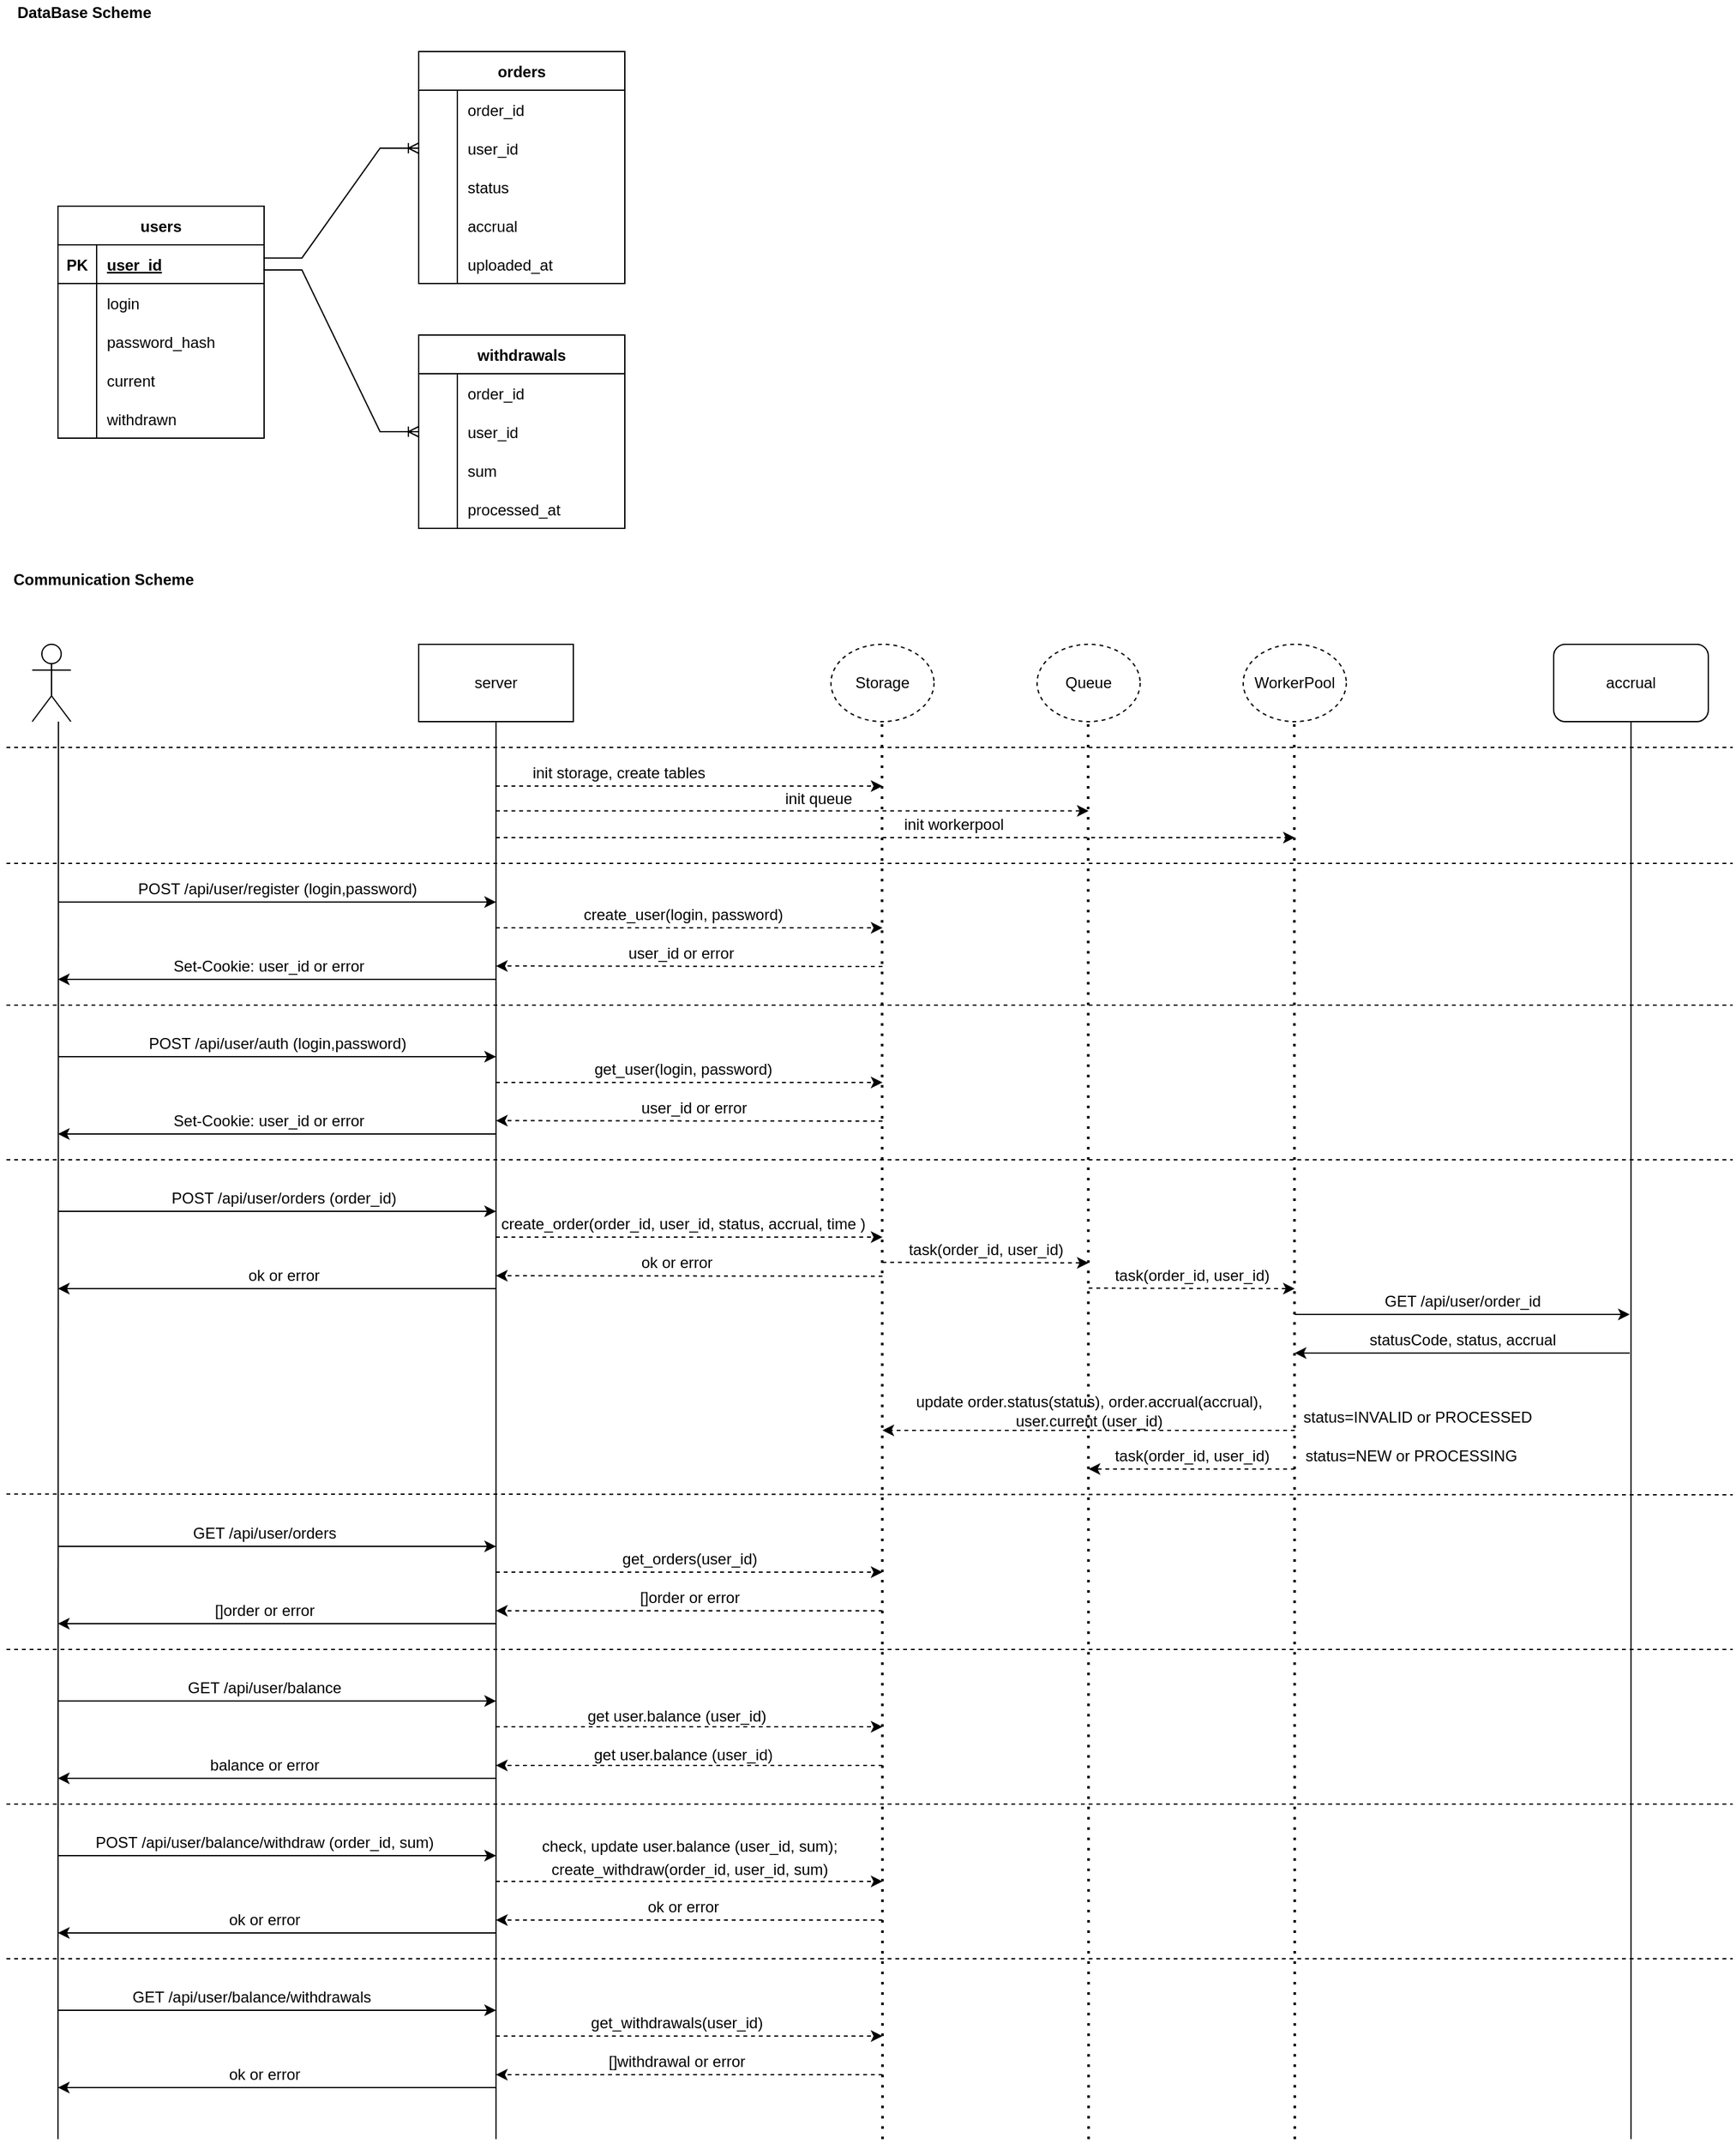 <mxfile version="18.1.2" type="device"><diagram id="d2PXyd15D9oZ40Q0Hd7z" name="Page-1"><mxGraphModel dx="1854" dy="1044" grid="1" gridSize="10" guides="1" tooltips="1" connect="1" arrows="1" fold="1" page="1" pageScale="1" pageWidth="827" pageHeight="1169" math="0" shadow="0"><root><mxCell id="0"/><mxCell id="1" parent="0"/><mxCell id="32Q_cJwTEaqrtlJDyaIa-5" value="users" style="shape=table;startSize=30;container=1;collapsible=1;childLayout=tableLayout;fixedRows=1;rowLines=0;fontStyle=1;align=center;resizeLast=1;" parent="1" vertex="1"><mxGeometry x="80" y="180" width="160" height="180" as="geometry"/></mxCell><mxCell id="32Q_cJwTEaqrtlJDyaIa-6" value="" style="shape=tableRow;horizontal=0;startSize=0;swimlaneHead=0;swimlaneBody=0;fillColor=none;collapsible=0;dropTarget=0;points=[[0,0.5],[1,0.5]];portConstraint=eastwest;top=0;left=0;right=0;bottom=1;" parent="32Q_cJwTEaqrtlJDyaIa-5" vertex="1"><mxGeometry y="30" width="160" height="30" as="geometry"/></mxCell><mxCell id="32Q_cJwTEaqrtlJDyaIa-7" value="PK" style="shape=partialRectangle;connectable=0;fillColor=none;top=0;left=0;bottom=0;right=0;fontStyle=1;overflow=hidden;" parent="32Q_cJwTEaqrtlJDyaIa-6" vertex="1"><mxGeometry width="30" height="30" as="geometry"><mxRectangle width="30" height="30" as="alternateBounds"/></mxGeometry></mxCell><mxCell id="32Q_cJwTEaqrtlJDyaIa-8" value="user_id" style="shape=partialRectangle;connectable=0;fillColor=none;top=0;left=0;bottom=0;right=0;align=left;spacingLeft=6;fontStyle=5;overflow=hidden;" parent="32Q_cJwTEaqrtlJDyaIa-6" vertex="1"><mxGeometry x="30" width="130" height="30" as="geometry"><mxRectangle width="130" height="30" as="alternateBounds"/></mxGeometry></mxCell><mxCell id="32Q_cJwTEaqrtlJDyaIa-9" value="" style="shape=tableRow;horizontal=0;startSize=0;swimlaneHead=0;swimlaneBody=0;fillColor=none;collapsible=0;dropTarget=0;points=[[0,0.5],[1,0.5]];portConstraint=eastwest;top=0;left=0;right=0;bottom=0;" parent="32Q_cJwTEaqrtlJDyaIa-5" vertex="1"><mxGeometry y="60" width="160" height="30" as="geometry"/></mxCell><mxCell id="32Q_cJwTEaqrtlJDyaIa-10" value="" style="shape=partialRectangle;connectable=0;fillColor=none;top=0;left=0;bottom=0;right=0;editable=1;overflow=hidden;" parent="32Q_cJwTEaqrtlJDyaIa-9" vertex="1"><mxGeometry width="30" height="30" as="geometry"><mxRectangle width="30" height="30" as="alternateBounds"/></mxGeometry></mxCell><mxCell id="32Q_cJwTEaqrtlJDyaIa-11" value="login" style="shape=partialRectangle;connectable=0;fillColor=none;top=0;left=0;bottom=0;right=0;align=left;spacingLeft=6;overflow=hidden;" parent="32Q_cJwTEaqrtlJDyaIa-9" vertex="1"><mxGeometry x="30" width="130" height="30" as="geometry"><mxRectangle width="130" height="30" as="alternateBounds"/></mxGeometry></mxCell><mxCell id="32Q_cJwTEaqrtlJDyaIa-12" value="" style="shape=tableRow;horizontal=0;startSize=0;swimlaneHead=0;swimlaneBody=0;fillColor=none;collapsible=0;dropTarget=0;points=[[0,0.5],[1,0.5]];portConstraint=eastwest;top=0;left=0;right=0;bottom=0;" parent="32Q_cJwTEaqrtlJDyaIa-5" vertex="1"><mxGeometry y="90" width="160" height="30" as="geometry"/></mxCell><mxCell id="32Q_cJwTEaqrtlJDyaIa-13" value="" style="shape=partialRectangle;connectable=0;fillColor=none;top=0;left=0;bottom=0;right=0;editable=1;overflow=hidden;" parent="32Q_cJwTEaqrtlJDyaIa-12" vertex="1"><mxGeometry width="30" height="30" as="geometry"><mxRectangle width="30" height="30" as="alternateBounds"/></mxGeometry></mxCell><mxCell id="32Q_cJwTEaqrtlJDyaIa-14" value="password_hash" style="shape=partialRectangle;connectable=0;fillColor=none;top=0;left=0;bottom=0;right=0;align=left;spacingLeft=6;overflow=hidden;" parent="32Q_cJwTEaqrtlJDyaIa-12" vertex="1"><mxGeometry x="30" width="130" height="30" as="geometry"><mxRectangle width="130" height="30" as="alternateBounds"/></mxGeometry></mxCell><mxCell id="32Q_cJwTEaqrtlJDyaIa-15" value="" style="shape=tableRow;horizontal=0;startSize=0;swimlaneHead=0;swimlaneBody=0;fillColor=none;collapsible=0;dropTarget=0;points=[[0,0.5],[1,0.5]];portConstraint=eastwest;top=0;left=0;right=0;bottom=0;" parent="32Q_cJwTEaqrtlJDyaIa-5" vertex="1"><mxGeometry y="120" width="160" height="30" as="geometry"/></mxCell><mxCell id="32Q_cJwTEaqrtlJDyaIa-16" value="" style="shape=partialRectangle;connectable=0;fillColor=none;top=0;left=0;bottom=0;right=0;editable=1;overflow=hidden;" parent="32Q_cJwTEaqrtlJDyaIa-15" vertex="1"><mxGeometry width="30" height="30" as="geometry"><mxRectangle width="30" height="30" as="alternateBounds"/></mxGeometry></mxCell><mxCell id="32Q_cJwTEaqrtlJDyaIa-17" value="current" style="shape=partialRectangle;connectable=0;fillColor=none;top=0;left=0;bottom=0;right=0;align=left;spacingLeft=6;overflow=hidden;" parent="32Q_cJwTEaqrtlJDyaIa-15" vertex="1"><mxGeometry x="30" width="130" height="30" as="geometry"><mxRectangle width="130" height="30" as="alternateBounds"/></mxGeometry></mxCell><mxCell id="32Q_cJwTEaqrtlJDyaIa-69" value="" style="shape=tableRow;horizontal=0;startSize=0;swimlaneHead=0;swimlaneBody=0;fillColor=none;collapsible=0;dropTarget=0;points=[[0,0.5],[1,0.5]];portConstraint=eastwest;top=0;left=0;right=0;bottom=0;" parent="32Q_cJwTEaqrtlJDyaIa-5" vertex="1"><mxGeometry y="150" width="160" height="30" as="geometry"/></mxCell><mxCell id="32Q_cJwTEaqrtlJDyaIa-70" value="" style="shape=partialRectangle;connectable=0;fillColor=none;top=0;left=0;bottom=0;right=0;editable=1;overflow=hidden;" parent="32Q_cJwTEaqrtlJDyaIa-69" vertex="1"><mxGeometry width="30" height="30" as="geometry"><mxRectangle width="30" height="30" as="alternateBounds"/></mxGeometry></mxCell><mxCell id="32Q_cJwTEaqrtlJDyaIa-71" value="withdrawn" style="shape=partialRectangle;connectable=0;fillColor=none;top=0;left=0;bottom=0;right=0;align=left;spacingLeft=6;overflow=hidden;" parent="32Q_cJwTEaqrtlJDyaIa-69" vertex="1"><mxGeometry x="30" width="130" height="30" as="geometry"><mxRectangle width="130" height="30" as="alternateBounds"/></mxGeometry></mxCell><mxCell id="32Q_cJwTEaqrtlJDyaIa-18" value="orders" style="shape=table;startSize=30;container=1;collapsible=1;childLayout=tableLayout;fixedRows=1;rowLines=0;fontStyle=1;align=center;resizeLast=1;" parent="1" vertex="1"><mxGeometry x="360" y="60" width="160" height="180" as="geometry"/></mxCell><mxCell id="32Q_cJwTEaqrtlJDyaIa-76" value="" style="shape=tableRow;horizontal=0;startSize=0;swimlaneHead=0;swimlaneBody=0;fillColor=none;collapsible=0;dropTarget=0;points=[[0,0.5],[1,0.5]];portConstraint=eastwest;top=0;left=0;right=0;bottom=0;" parent="32Q_cJwTEaqrtlJDyaIa-18" vertex="1"><mxGeometry y="30" width="160" height="30" as="geometry"/></mxCell><mxCell id="32Q_cJwTEaqrtlJDyaIa-77" value="" style="shape=partialRectangle;connectable=0;fillColor=none;top=0;left=0;bottom=0;right=0;editable=1;overflow=hidden;" parent="32Q_cJwTEaqrtlJDyaIa-76" vertex="1"><mxGeometry width="30" height="30" as="geometry"><mxRectangle width="30" height="30" as="alternateBounds"/></mxGeometry></mxCell><mxCell id="32Q_cJwTEaqrtlJDyaIa-78" value="order_id" style="shape=partialRectangle;connectable=0;fillColor=none;top=0;left=0;bottom=0;right=0;align=left;spacingLeft=6;overflow=hidden;" parent="32Q_cJwTEaqrtlJDyaIa-76" vertex="1"><mxGeometry x="30" width="130" height="30" as="geometry"><mxRectangle width="130" height="30" as="alternateBounds"/></mxGeometry></mxCell><mxCell id="32Q_cJwTEaqrtlJDyaIa-22" value="" style="shape=tableRow;horizontal=0;startSize=0;swimlaneHead=0;swimlaneBody=0;fillColor=none;collapsible=0;dropTarget=0;points=[[0,0.5],[1,0.5]];portConstraint=eastwest;top=0;left=0;right=0;bottom=0;" parent="32Q_cJwTEaqrtlJDyaIa-18" vertex="1"><mxGeometry y="60" width="160" height="30" as="geometry"/></mxCell><mxCell id="32Q_cJwTEaqrtlJDyaIa-23" value="" style="shape=partialRectangle;connectable=0;fillColor=none;top=0;left=0;bottom=0;right=0;editable=1;overflow=hidden;" parent="32Q_cJwTEaqrtlJDyaIa-22" vertex="1"><mxGeometry width="30" height="30" as="geometry"><mxRectangle width="30" height="30" as="alternateBounds"/></mxGeometry></mxCell><mxCell id="32Q_cJwTEaqrtlJDyaIa-24" value="user_id" style="shape=partialRectangle;connectable=0;fillColor=none;top=0;left=0;bottom=0;right=0;align=left;spacingLeft=6;overflow=hidden;" parent="32Q_cJwTEaqrtlJDyaIa-22" vertex="1"><mxGeometry x="30" width="130" height="30" as="geometry"><mxRectangle width="130" height="30" as="alternateBounds"/></mxGeometry></mxCell><mxCell id="32Q_cJwTEaqrtlJDyaIa-25" value="" style="shape=tableRow;horizontal=0;startSize=0;swimlaneHead=0;swimlaneBody=0;fillColor=none;collapsible=0;dropTarget=0;points=[[0,0.5],[1,0.5]];portConstraint=eastwest;top=0;left=0;right=0;bottom=0;" parent="32Q_cJwTEaqrtlJDyaIa-18" vertex="1"><mxGeometry y="90" width="160" height="30" as="geometry"/></mxCell><mxCell id="32Q_cJwTEaqrtlJDyaIa-26" value="" style="shape=partialRectangle;connectable=0;fillColor=none;top=0;left=0;bottom=0;right=0;editable=1;overflow=hidden;" parent="32Q_cJwTEaqrtlJDyaIa-25" vertex="1"><mxGeometry width="30" height="30" as="geometry"><mxRectangle width="30" height="30" as="alternateBounds"/></mxGeometry></mxCell><mxCell id="32Q_cJwTEaqrtlJDyaIa-27" value="status" style="shape=partialRectangle;connectable=0;fillColor=none;top=0;left=0;bottom=0;right=0;align=left;spacingLeft=6;overflow=hidden;" parent="32Q_cJwTEaqrtlJDyaIa-25" vertex="1"><mxGeometry x="30" width="130" height="30" as="geometry"><mxRectangle width="130" height="30" as="alternateBounds"/></mxGeometry></mxCell><mxCell id="32Q_cJwTEaqrtlJDyaIa-28" value="" style="shape=tableRow;horizontal=0;startSize=0;swimlaneHead=0;swimlaneBody=0;fillColor=none;collapsible=0;dropTarget=0;points=[[0,0.5],[1,0.5]];portConstraint=eastwest;top=0;left=0;right=0;bottom=0;" parent="32Q_cJwTEaqrtlJDyaIa-18" vertex="1"><mxGeometry y="120" width="160" height="30" as="geometry"/></mxCell><mxCell id="32Q_cJwTEaqrtlJDyaIa-29" value="" style="shape=partialRectangle;connectable=0;fillColor=none;top=0;left=0;bottom=0;right=0;editable=1;overflow=hidden;" parent="32Q_cJwTEaqrtlJDyaIa-28" vertex="1"><mxGeometry width="30" height="30" as="geometry"><mxRectangle width="30" height="30" as="alternateBounds"/></mxGeometry></mxCell><mxCell id="32Q_cJwTEaqrtlJDyaIa-30" value="accrual" style="shape=partialRectangle;connectable=0;fillColor=none;top=0;left=0;bottom=0;right=0;align=left;spacingLeft=6;overflow=hidden;" parent="32Q_cJwTEaqrtlJDyaIa-28" vertex="1"><mxGeometry x="30" width="130" height="30" as="geometry"><mxRectangle width="130" height="30" as="alternateBounds"/></mxGeometry></mxCell><mxCell id="32Q_cJwTEaqrtlJDyaIa-65" value="" style="shape=tableRow;horizontal=0;startSize=0;swimlaneHead=0;swimlaneBody=0;fillColor=none;collapsible=0;dropTarget=0;points=[[0,0.5],[1,0.5]];portConstraint=eastwest;top=0;left=0;right=0;bottom=0;" parent="32Q_cJwTEaqrtlJDyaIa-18" vertex="1"><mxGeometry y="150" width="160" height="30" as="geometry"/></mxCell><mxCell id="32Q_cJwTEaqrtlJDyaIa-66" value="" style="shape=partialRectangle;connectable=0;fillColor=none;top=0;left=0;bottom=0;right=0;editable=1;overflow=hidden;" parent="32Q_cJwTEaqrtlJDyaIa-65" vertex="1"><mxGeometry width="30" height="30" as="geometry"><mxRectangle width="30" height="30" as="alternateBounds"/></mxGeometry></mxCell><mxCell id="32Q_cJwTEaqrtlJDyaIa-67" value="uploaded_at" style="shape=partialRectangle;connectable=0;fillColor=none;top=0;left=0;bottom=0;right=0;align=left;spacingLeft=6;overflow=hidden;" parent="32Q_cJwTEaqrtlJDyaIa-65" vertex="1"><mxGeometry x="30" width="130" height="30" as="geometry"><mxRectangle width="130" height="30" as="alternateBounds"/></mxGeometry></mxCell><mxCell id="32Q_cJwTEaqrtlJDyaIa-46" value="" style="shape=partialRectangle;connectable=0;fillColor=none;top=0;left=0;bottom=0;right=0;align=left;spacingLeft=6;overflow=hidden;" parent="1" vertex="1"><mxGeometry x="500" y="340" width="150" height="30" as="geometry"><mxRectangle width="150" height="30" as="alternateBounds"/></mxGeometry></mxCell><mxCell id="32Q_cJwTEaqrtlJDyaIa-47" value="withdrawals" style="shape=table;startSize=30;container=1;collapsible=1;childLayout=tableLayout;fixedRows=1;rowLines=0;fontStyle=1;align=center;resizeLast=1;" parent="1" vertex="1"><mxGeometry x="360" y="280" width="160" height="150" as="geometry"/></mxCell><mxCell id="32Q_cJwTEaqrtlJDyaIa-51" value="" style="shape=tableRow;horizontal=0;startSize=0;swimlaneHead=0;swimlaneBody=0;fillColor=none;collapsible=0;dropTarget=0;points=[[0,0.5],[1,0.5]];portConstraint=eastwest;top=0;left=0;right=0;bottom=0;" parent="32Q_cJwTEaqrtlJDyaIa-47" vertex="1"><mxGeometry y="30" width="160" height="30" as="geometry"/></mxCell><mxCell id="32Q_cJwTEaqrtlJDyaIa-52" value="" style="shape=partialRectangle;connectable=0;fillColor=none;top=0;left=0;bottom=0;right=0;editable=1;overflow=hidden;" parent="32Q_cJwTEaqrtlJDyaIa-51" vertex="1"><mxGeometry width="30" height="30" as="geometry"><mxRectangle width="30" height="30" as="alternateBounds"/></mxGeometry></mxCell><mxCell id="32Q_cJwTEaqrtlJDyaIa-53" value="order_id" style="shape=partialRectangle;connectable=0;fillColor=none;top=0;left=0;bottom=0;right=0;align=left;spacingLeft=6;overflow=hidden;" parent="32Q_cJwTEaqrtlJDyaIa-51" vertex="1"><mxGeometry x="30" width="130" height="30" as="geometry"><mxRectangle width="130" height="30" as="alternateBounds"/></mxGeometry></mxCell><mxCell id="Cqha3zCN5paogZvpCY-k-1" value="" style="shape=tableRow;horizontal=0;startSize=0;swimlaneHead=0;swimlaneBody=0;fillColor=none;collapsible=0;dropTarget=0;points=[[0,0.5],[1,0.5]];portConstraint=eastwest;top=0;left=0;right=0;bottom=0;" vertex="1" parent="32Q_cJwTEaqrtlJDyaIa-47"><mxGeometry y="60" width="160" height="30" as="geometry"/></mxCell><mxCell id="Cqha3zCN5paogZvpCY-k-2" value="" style="shape=partialRectangle;connectable=0;fillColor=none;top=0;left=0;bottom=0;right=0;editable=1;overflow=hidden;" vertex="1" parent="Cqha3zCN5paogZvpCY-k-1"><mxGeometry width="30" height="30" as="geometry"><mxRectangle width="30" height="30" as="alternateBounds"/></mxGeometry></mxCell><mxCell id="Cqha3zCN5paogZvpCY-k-3" value="user_id" style="shape=partialRectangle;connectable=0;fillColor=none;top=0;left=0;bottom=0;right=0;align=left;spacingLeft=6;overflow=hidden;" vertex="1" parent="Cqha3zCN5paogZvpCY-k-1"><mxGeometry x="30" width="130" height="30" as="geometry"><mxRectangle width="130" height="30" as="alternateBounds"/></mxGeometry></mxCell><mxCell id="32Q_cJwTEaqrtlJDyaIa-54" value="" style="shape=tableRow;horizontal=0;startSize=0;swimlaneHead=0;swimlaneBody=0;fillColor=none;collapsible=0;dropTarget=0;points=[[0,0.5],[1,0.5]];portConstraint=eastwest;top=0;left=0;right=0;bottom=0;" parent="32Q_cJwTEaqrtlJDyaIa-47" vertex="1"><mxGeometry y="90" width="160" height="30" as="geometry"/></mxCell><mxCell id="32Q_cJwTEaqrtlJDyaIa-55" value="" style="shape=partialRectangle;connectable=0;fillColor=none;top=0;left=0;bottom=0;right=0;editable=1;overflow=hidden;" parent="32Q_cJwTEaqrtlJDyaIa-54" vertex="1"><mxGeometry width="30" height="30" as="geometry"><mxRectangle width="30" height="30" as="alternateBounds"/></mxGeometry></mxCell><mxCell id="32Q_cJwTEaqrtlJDyaIa-56" value="sum" style="shape=partialRectangle;connectable=0;fillColor=none;top=0;left=0;bottom=0;right=0;align=left;spacingLeft=6;overflow=hidden;" parent="32Q_cJwTEaqrtlJDyaIa-54" vertex="1"><mxGeometry x="30" width="130" height="30" as="geometry"><mxRectangle width="130" height="30" as="alternateBounds"/></mxGeometry></mxCell><mxCell id="32Q_cJwTEaqrtlJDyaIa-57" value="" style="shape=tableRow;horizontal=0;startSize=0;swimlaneHead=0;swimlaneBody=0;fillColor=none;collapsible=0;dropTarget=0;points=[[0,0.5],[1,0.5]];portConstraint=eastwest;top=0;left=0;right=0;bottom=0;" parent="32Q_cJwTEaqrtlJDyaIa-47" vertex="1"><mxGeometry y="120" width="160" height="30" as="geometry"/></mxCell><mxCell id="32Q_cJwTEaqrtlJDyaIa-58" value="" style="shape=partialRectangle;connectable=0;fillColor=none;top=0;left=0;bottom=0;right=0;editable=1;overflow=hidden;" parent="32Q_cJwTEaqrtlJDyaIa-57" vertex="1"><mxGeometry width="30" height="30" as="geometry"><mxRectangle width="30" height="30" as="alternateBounds"/></mxGeometry></mxCell><mxCell id="32Q_cJwTEaqrtlJDyaIa-59" value="processed_at" style="shape=partialRectangle;connectable=0;fillColor=none;top=0;left=0;bottom=0;right=0;align=left;spacingLeft=6;overflow=hidden;" parent="32Q_cJwTEaqrtlJDyaIa-57" vertex="1"><mxGeometry x="30" width="130" height="30" as="geometry"><mxRectangle width="130" height="30" as="alternateBounds"/></mxGeometry></mxCell><mxCell id="32Q_cJwTEaqrtlJDyaIa-79" value="" style="edgeStyle=entityRelationEdgeStyle;fontSize=12;html=1;endArrow=ERoneToMany;rounded=0;exitX=0.996;exitY=0.34;exitDx=0;exitDy=0;entryX=0;entryY=0.5;entryDx=0;entryDy=0;exitPerimeter=0;" parent="1" source="32Q_cJwTEaqrtlJDyaIa-6" target="32Q_cJwTEaqrtlJDyaIa-22" edge="1"><mxGeometry width="100" height="100" relative="1" as="geometry"><mxPoint x="250" y="280" as="sourcePoint"/><mxPoint x="350" y="180" as="targetPoint"/></mxGeometry></mxCell><mxCell id="Cqha3zCN5paogZvpCY-k-4" value="" style="edgeStyle=entityRelationEdgeStyle;fontSize=12;html=1;endArrow=ERoneToMany;rounded=0;entryX=0;entryY=0.5;entryDx=0;entryDy=0;exitX=0.996;exitY=0.652;exitDx=0;exitDy=0;exitPerimeter=0;" edge="1" parent="1" source="32Q_cJwTEaqrtlJDyaIa-6" target="Cqha3zCN5paogZvpCY-k-1"><mxGeometry width="100" height="100" relative="1" as="geometry"><mxPoint x="270" y="330" as="sourcePoint"/><mxPoint x="370" y="230" as="targetPoint"/></mxGeometry></mxCell><mxCell id="Cqha3zCN5paogZvpCY-k-8" value="" style="shape=umlActor;verticalLabelPosition=bottom;verticalAlign=top;html=1;outlineConnect=0;" vertex="1" parent="1"><mxGeometry x="60" y="520" width="30" height="60" as="geometry"/></mxCell><mxCell id="Cqha3zCN5paogZvpCY-k-9" value="server" style="rounded=0;whiteSpace=wrap;html=1;" vertex="1" parent="1"><mxGeometry x="360" y="520" width="120" height="60" as="geometry"/></mxCell><mxCell id="Cqha3zCN5paogZvpCY-k-12" value="accrual" style="rounded=1;whiteSpace=wrap;html=1;" vertex="1" parent="1"><mxGeometry x="1241" y="520" width="120" height="60" as="geometry"/></mxCell><mxCell id="Cqha3zCN5paogZvpCY-k-13" value="" style="endArrow=none;html=1;rounded=0;exitX=0.5;exitY=1;exitDx=0;exitDy=0;" edge="1" parent="1" source="Cqha3zCN5paogZvpCY-k-9"><mxGeometry width="50" height="50" relative="1" as="geometry"><mxPoint x="450" y="580" as="sourcePoint"/><mxPoint x="420" y="1680" as="targetPoint"/></mxGeometry></mxCell><mxCell id="Cqha3zCN5paogZvpCY-k-14" value="" style="endArrow=none;html=1;rounded=0;entryX=0.5;entryY=1;entryDx=0;entryDy=0;" edge="1" parent="1" target="Cqha3zCN5paogZvpCY-k-12"><mxGeometry width="50" height="50" relative="1" as="geometry"><mxPoint x="1301" y="1680" as="sourcePoint"/><mxPoint x="500" y="610" as="targetPoint"/></mxGeometry></mxCell><mxCell id="Cqha3zCN5paogZvpCY-k-15" value="" style="endArrow=none;html=1;rounded=0;" edge="1" parent="1"><mxGeometry width="50" height="50" relative="1" as="geometry"><mxPoint x="80.36" y="580" as="sourcePoint"/><mxPoint x="80" y="1680" as="targetPoint"/></mxGeometry></mxCell><mxCell id="Cqha3zCN5paogZvpCY-k-20" value="" style="endArrow=none;dashed=1;html=1;rounded=0;" edge="1" parent="1"><mxGeometry width="50" height="50" relative="1" as="geometry"><mxPoint x="40" y="600" as="sourcePoint"/><mxPoint x="1380" y="600" as="targetPoint"/></mxGeometry></mxCell><mxCell id="Cqha3zCN5paogZvpCY-k-21" value="" style="endArrow=classic;html=1;rounded=0;" edge="1" parent="1"><mxGeometry width="50" height="50" relative="1" as="geometry"><mxPoint x="80" y="720" as="sourcePoint"/><mxPoint x="420" y="720" as="targetPoint"/></mxGeometry></mxCell><mxCell id="Cqha3zCN5paogZvpCY-k-22" value="POST /api/user/register (login,password)" style="text;html=1;align=center;verticalAlign=middle;resizable=0;points=[];autosize=1;strokeColor=none;fillColor=none;" vertex="1" parent="1"><mxGeometry x="135" y="700" width="230" height="20" as="geometry"/></mxCell><mxCell id="Cqha3zCN5paogZvpCY-k-23" value="" style="endArrow=classic;html=1;rounded=0;" edge="1" parent="1"><mxGeometry width="50" height="50" relative="1" as="geometry"><mxPoint x="420" y="780" as="sourcePoint"/><mxPoint x="80" y="780" as="targetPoint"/></mxGeometry></mxCell><mxCell id="Cqha3zCN5paogZvpCY-k-25" value="&lt;b&gt;DataBase Scheme&lt;/b&gt;" style="text;html=1;align=center;verticalAlign=middle;resizable=0;points=[];autosize=1;strokeColor=none;fillColor=none;" vertex="1" parent="1"><mxGeometry x="40" y="20" width="120" height="20" as="geometry"/></mxCell><mxCell id="Cqha3zCN5paogZvpCY-k-26" value="&lt;b&gt;Communication Scheme&lt;/b&gt;" style="text;html=1;align=center;verticalAlign=middle;resizable=0;points=[];autosize=1;strokeColor=none;fillColor=none;" vertex="1" parent="1"><mxGeometry x="35" y="460" width="160" height="20" as="geometry"/></mxCell><mxCell id="Cqha3zCN5paogZvpCY-k-27" value="Storage" style="ellipse;whiteSpace=wrap;html=1;dashed=1;" vertex="1" parent="1"><mxGeometry x="680" y="520" width="80" height="60" as="geometry"/></mxCell><mxCell id="Cqha3zCN5paogZvpCY-k-28" value="WorkerPool" style="ellipse;whiteSpace=wrap;html=1;dashed=1;" vertex="1" parent="1"><mxGeometry x="1000" y="520" width="80" height="60" as="geometry"/></mxCell><mxCell id="Cqha3zCN5paogZvpCY-k-32" value="" style="endArrow=none;dashed=1;html=1;dashPattern=1 3;strokeWidth=2;rounded=0;entryX=0.5;entryY=1;entryDx=0;entryDy=0;" edge="1" parent="1"><mxGeometry width="50" height="50" relative="1" as="geometry"><mxPoint x="1040" y="1680" as="sourcePoint"/><mxPoint x="1039.64" y="580" as="targetPoint"/></mxGeometry></mxCell><mxCell id="Cqha3zCN5paogZvpCY-k-33" value="" style="endArrow=classic;html=1;rounded=1;dashed=1;" edge="1" parent="1"><mxGeometry width="50" height="50" relative="1" as="geometry"><mxPoint x="420" y="630" as="sourcePoint"/><mxPoint x="720" y="630" as="targetPoint"/></mxGeometry></mxCell><mxCell id="Cqha3zCN5paogZvpCY-k-34" value="init storage, create tables" style="text;html=1;align=center;verticalAlign=middle;resizable=0;points=[];autosize=1;strokeColor=none;fillColor=none;" vertex="1" parent="1"><mxGeometry x="440" y="610" width="150" height="20" as="geometry"/></mxCell><mxCell id="Cqha3zCN5paogZvpCY-k-35" value="" style="endArrow=classic;html=1;rounded=0;dashed=1;" edge="1" parent="1"><mxGeometry width="50" height="50" relative="1" as="geometry"><mxPoint x="420" y="670" as="sourcePoint"/><mxPoint x="1040" y="670" as="targetPoint"/></mxGeometry></mxCell><mxCell id="Cqha3zCN5paogZvpCY-k-37" value="" style="endArrow=classic;html=1;rounded=1;dashed=1;" edge="1" parent="1"><mxGeometry width="50" height="50" relative="1" as="geometry"><mxPoint x="420" y="740" as="sourcePoint"/><mxPoint x="720" y="740" as="targetPoint"/></mxGeometry></mxCell><mxCell id="Cqha3zCN5paogZvpCY-k-38" value="create_user(login, password)" style="text;html=1;align=center;verticalAlign=middle;resizable=0;points=[];autosize=1;strokeColor=none;fillColor=none;" vertex="1" parent="1"><mxGeometry x="480" y="720" width="170" height="20" as="geometry"/></mxCell><mxCell id="Cqha3zCN5paogZvpCY-k-39" value="Set-Cookie: user_id or error&amp;nbsp;" style="text;html=1;align=center;verticalAlign=middle;resizable=0;points=[];autosize=1;strokeColor=none;fillColor=none;" vertex="1" parent="1"><mxGeometry x="160" y="760" width="170" height="20" as="geometry"/></mxCell><mxCell id="Cqha3zCN5paogZvpCY-k-40" value="" style="endArrow=classic;html=1;rounded=0;dashed=1;" edge="1" parent="1"><mxGeometry width="50" height="50" relative="1" as="geometry"><mxPoint x="720" y="770" as="sourcePoint"/><mxPoint x="420" y="769.64" as="targetPoint"/></mxGeometry></mxCell><mxCell id="Cqha3zCN5paogZvpCY-k-41" value="user_id or error&amp;nbsp;" style="text;html=1;align=center;verticalAlign=middle;resizable=0;points=[];autosize=1;strokeColor=none;fillColor=none;" vertex="1" parent="1"><mxGeometry x="525" y="870" width="100" height="20" as="geometry"/></mxCell><mxCell id="Cqha3zCN5paogZvpCY-k-43" value="" style="endArrow=classic;html=1;rounded=0;" edge="1" parent="1"><mxGeometry width="50" height="50" relative="1" as="geometry"><mxPoint x="80" y="840" as="sourcePoint"/><mxPoint x="420" y="840" as="targetPoint"/></mxGeometry></mxCell><mxCell id="Cqha3zCN5paogZvpCY-k-44" value="POST /api/user/auth (login,password)" style="text;html=1;align=center;verticalAlign=middle;resizable=0;points=[];autosize=1;strokeColor=none;fillColor=none;" vertex="1" parent="1"><mxGeometry x="140" y="820" width="220" height="20" as="geometry"/></mxCell><mxCell id="Cqha3zCN5paogZvpCY-k-45" value="" style="endArrow=classic;html=1;rounded=0;" edge="1" parent="1"><mxGeometry width="50" height="50" relative="1" as="geometry"><mxPoint x="420" y="900" as="sourcePoint"/><mxPoint x="80" y="900" as="targetPoint"/></mxGeometry></mxCell><mxCell id="Cqha3zCN5paogZvpCY-k-46" value="Set-Cookie: user_id or error&amp;nbsp;" style="text;html=1;align=center;verticalAlign=middle;resizable=0;points=[];autosize=1;strokeColor=none;fillColor=none;" vertex="1" parent="1"><mxGeometry x="160" y="880" width="170" height="20" as="geometry"/></mxCell><mxCell id="Cqha3zCN5paogZvpCY-k-47" value="" style="endArrow=classic;html=1;rounded=1;dashed=1;" edge="1" parent="1"><mxGeometry width="50" height="50" relative="1" as="geometry"><mxPoint x="420" y="860" as="sourcePoint"/><mxPoint x="720" y="860" as="targetPoint"/></mxGeometry></mxCell><mxCell id="Cqha3zCN5paogZvpCY-k-48" value="get_user(login, password)" style="text;html=1;align=center;verticalAlign=middle;resizable=0;points=[];autosize=1;strokeColor=none;fillColor=none;" vertex="1" parent="1"><mxGeometry x="490" y="840" width="150" height="20" as="geometry"/></mxCell><mxCell id="Cqha3zCN5paogZvpCY-k-49" value="" style="endArrow=classic;html=1;rounded=0;dashed=1;" edge="1" parent="1"><mxGeometry width="50" height="50" relative="1" as="geometry"><mxPoint x="720" y="890" as="sourcePoint"/><mxPoint x="420" y="889.64" as="targetPoint"/></mxGeometry></mxCell><mxCell id="Cqha3zCN5paogZvpCY-k-50" value="user_id or error&amp;nbsp;" style="text;html=1;align=center;verticalAlign=middle;resizable=0;points=[];autosize=1;strokeColor=none;fillColor=none;" vertex="1" parent="1"><mxGeometry x="515" y="750" width="100" height="20" as="geometry"/></mxCell><mxCell id="Cqha3zCN5paogZvpCY-k-51" value="" style="endArrow=classic;html=1;rounded=0;" edge="1" parent="1"><mxGeometry width="50" height="50" relative="1" as="geometry"><mxPoint x="80" y="960" as="sourcePoint"/><mxPoint x="420" y="960" as="targetPoint"/></mxGeometry></mxCell><mxCell id="Cqha3zCN5paogZvpCY-k-52" value="POST /api/user/orders (order_id)" style="text;html=1;align=center;verticalAlign=middle;resizable=0;points=[];autosize=1;strokeColor=none;fillColor=none;" vertex="1" parent="1"><mxGeometry x="160" y="940" width="190" height="20" as="geometry"/></mxCell><mxCell id="Cqha3zCN5paogZvpCY-k-53" value="" style="endArrow=classic;html=1;rounded=1;dashed=1;" edge="1" parent="1"><mxGeometry width="50" height="50" relative="1" as="geometry"><mxPoint x="420" y="980" as="sourcePoint"/><mxPoint x="720" y="980" as="targetPoint"/></mxGeometry></mxCell><mxCell id="Cqha3zCN5paogZvpCY-k-54" value="create_order(order_id, user_id, status, accrual, time )" style="text;html=1;align=center;verticalAlign=middle;resizable=0;points=[];autosize=1;strokeColor=none;fillColor=none;" vertex="1" parent="1"><mxGeometry x="415" y="960" width="300" height="20" as="geometry"/></mxCell><mxCell id="Cqha3zCN5paogZvpCY-k-55" value="" style="endArrow=classic;html=1;rounded=0;dashed=1;" edge="1" parent="1"><mxGeometry width="50" height="50" relative="1" as="geometry"><mxPoint x="720" y="1010.36" as="sourcePoint"/><mxPoint x="420" y="1010.0" as="targetPoint"/></mxGeometry></mxCell><mxCell id="Cqha3zCN5paogZvpCY-k-56" value="ok or error" style="text;html=1;align=center;verticalAlign=middle;resizable=0;points=[];autosize=1;strokeColor=none;fillColor=none;" vertex="1" parent="1"><mxGeometry x="525" y="990" width="70" height="20" as="geometry"/></mxCell><mxCell id="Cqha3zCN5paogZvpCY-k-57" value="" style="endArrow=classic;html=1;rounded=0;" edge="1" parent="1"><mxGeometry width="50" height="50" relative="1" as="geometry"><mxPoint x="420" y="1020" as="sourcePoint"/><mxPoint x="80" y="1020" as="targetPoint"/></mxGeometry></mxCell><mxCell id="Cqha3zCN5paogZvpCY-k-58" value="ok or error" style="text;html=1;align=center;verticalAlign=middle;resizable=0;points=[];autosize=1;strokeColor=none;fillColor=none;" vertex="1" parent="1"><mxGeometry x="220" y="1000" width="70" height="20" as="geometry"/></mxCell><mxCell id="Cqha3zCN5paogZvpCY-k-59" value="Queue" style="ellipse;whiteSpace=wrap;html=1;dashed=1;" vertex="1" parent="1"><mxGeometry x="840" y="520" width="80" height="60" as="geometry"/></mxCell><mxCell id="Cqha3zCN5paogZvpCY-k-60" value="" style="endArrow=none;dashed=1;html=1;dashPattern=1 3;strokeWidth=2;rounded=0;entryX=0.5;entryY=1;entryDx=0;entryDy=0;" edge="1" parent="1"><mxGeometry width="50" height="50" relative="1" as="geometry"><mxPoint x="880" y="1680" as="sourcePoint"/><mxPoint x="879.64" y="580" as="targetPoint"/></mxGeometry></mxCell><mxCell id="Cqha3zCN5paogZvpCY-k-61" value="" style="endArrow=classic;html=1;rounded=1;dashed=1;" edge="1" parent="1"><mxGeometry width="50" height="50" relative="1" as="geometry"><mxPoint x="720" y="999.64" as="sourcePoint"/><mxPoint x="880" y="1000" as="targetPoint"/></mxGeometry></mxCell><mxCell id="Cqha3zCN5paogZvpCY-k-62" value="task(order_id, user_id)" style="text;html=1;align=center;verticalAlign=middle;resizable=0;points=[];autosize=1;strokeColor=none;fillColor=none;" vertex="1" parent="1"><mxGeometry x="730" y="980" width="140" height="20" as="geometry"/></mxCell><mxCell id="Cqha3zCN5paogZvpCY-k-64" value="" style="endArrow=classic;html=1;rounded=1;dashed=1;" edge="1" parent="1"><mxGeometry width="50" height="50" relative="1" as="geometry"><mxPoint x="880" y="1019.64" as="sourcePoint"/><mxPoint x="1040" y="1020" as="targetPoint"/></mxGeometry></mxCell><mxCell id="Cqha3zCN5paogZvpCY-k-65" value="" style="endArrow=none;dashed=1;html=1;rounded=0;" edge="1" parent="1"><mxGeometry width="50" height="50" relative="1" as="geometry"><mxPoint x="40" y="800" as="sourcePoint"/><mxPoint x="1380" y="800" as="targetPoint"/></mxGeometry></mxCell><mxCell id="Cqha3zCN5paogZvpCY-k-66" value="" style="endArrow=none;dashed=1;html=1;rounded=0;" edge="1" parent="1"><mxGeometry width="50" height="50" relative="1" as="geometry"><mxPoint x="40" y="690" as="sourcePoint"/><mxPoint x="1380" y="690" as="targetPoint"/></mxGeometry></mxCell><mxCell id="Cqha3zCN5paogZvpCY-k-36" value="init workerpool" style="text;html=1;align=center;verticalAlign=middle;resizable=0;points=[];autosize=1;strokeColor=none;fillColor=none;" vertex="1" parent="1"><mxGeometry x="730" y="650" width="90" height="20" as="geometry"/></mxCell><mxCell id="Cqha3zCN5paogZvpCY-k-69" value="" style="endArrow=classic;html=1;rounded=1;dashed=1;" edge="1" parent="1"><mxGeometry width="50" height="50" relative="1" as="geometry"><mxPoint x="420" y="649.29" as="sourcePoint"/><mxPoint x="880" y="649.29" as="targetPoint"/></mxGeometry></mxCell><mxCell id="Cqha3zCN5paogZvpCY-k-70" value="init queue" style="text;html=1;align=center;verticalAlign=middle;resizable=0;points=[];autosize=1;strokeColor=none;fillColor=none;" vertex="1" parent="1"><mxGeometry x="635" y="630" width="70" height="20" as="geometry"/></mxCell><mxCell id="Cqha3zCN5paogZvpCY-k-71" value="" style="endArrow=none;dashed=1;html=1;dashPattern=1 3;strokeWidth=2;rounded=0;entryX=0.5;entryY=1;entryDx=0;entryDy=0;" edge="1" parent="1"><mxGeometry width="50" height="50" relative="1" as="geometry"><mxPoint x="720" y="1680" as="sourcePoint"/><mxPoint x="719.64" y="580" as="targetPoint"/></mxGeometry></mxCell><mxCell id="Cqha3zCN5paogZvpCY-k-72" value="task(order_id, user_id)" style="text;html=1;align=center;verticalAlign=middle;resizable=0;points=[];autosize=1;strokeColor=none;fillColor=none;" vertex="1" parent="1"><mxGeometry x="890" y="1000" width="140" height="20" as="geometry"/></mxCell><mxCell id="Cqha3zCN5paogZvpCY-k-73" value="" style="endArrow=classic;html=1;rounded=1;" edge="1" parent="1"><mxGeometry width="50" height="50" relative="1" as="geometry"><mxPoint x="1040" y="1040.0" as="sourcePoint"/><mxPoint x="1300" y="1040" as="targetPoint"/></mxGeometry></mxCell><mxCell id="Cqha3zCN5paogZvpCY-k-74" value="" style="endArrow=none;dashed=1;html=1;rounded=0;" edge="1" parent="1"><mxGeometry width="50" height="50" relative="1" as="geometry"><mxPoint x="40" y="920" as="sourcePoint"/><mxPoint x="1380" y="920" as="targetPoint"/></mxGeometry></mxCell><mxCell id="Cqha3zCN5paogZvpCY-k-75" value="" style="endArrow=none;dashed=1;html=1;rounded=0;" edge="1" parent="1"><mxGeometry width="50" height="50" relative="1" as="geometry"><mxPoint x="40" y="1179.37" as="sourcePoint"/><mxPoint x="1380" y="1180" as="targetPoint"/></mxGeometry></mxCell><mxCell id="Cqha3zCN5paogZvpCY-k-76" value="GET /api/user/order_id" style="text;html=1;align=center;verticalAlign=middle;resizable=0;points=[];autosize=1;strokeColor=none;fillColor=none;" vertex="1" parent="1"><mxGeometry x="1100" y="1020" width="140" height="20" as="geometry"/></mxCell><mxCell id="Cqha3zCN5paogZvpCY-k-77" value="" style="endArrow=classic;html=1;rounded=0;" edge="1" parent="1"><mxGeometry width="50" height="50" relative="1" as="geometry"><mxPoint x="1300" y="1070" as="sourcePoint"/><mxPoint x="1040" y="1070" as="targetPoint"/></mxGeometry></mxCell><mxCell id="Cqha3zCN5paogZvpCY-k-78" value="statusCode, status, accrual" style="text;html=1;align=center;verticalAlign=middle;resizable=0;points=[];autosize=1;strokeColor=none;fillColor=none;" vertex="1" parent="1"><mxGeometry x="1090" y="1050" width="160" height="20" as="geometry"/></mxCell><mxCell id="Cqha3zCN5paogZvpCY-k-79" value="" style="endArrow=classic;html=1;rounded=0;dashed=1;" edge="1" parent="1"><mxGeometry width="50" height="50" relative="1" as="geometry"><mxPoint x="1040" y="1130" as="sourcePoint"/><mxPoint x="720" y="1130" as="targetPoint"/></mxGeometry></mxCell><mxCell id="Cqha3zCN5paogZvpCY-k-80" value="update order.status(status), order.accrual(accrual), &lt;br&gt;user.current (user_id)" style="text;html=1;align=center;verticalAlign=middle;resizable=0;points=[];autosize=1;strokeColor=none;fillColor=none;" vertex="1" parent="1"><mxGeometry x="740" y="1100" width="280" height="30" as="geometry"/></mxCell><mxCell id="Cqha3zCN5paogZvpCY-k-81" value="" style="endArrow=classic;html=1;rounded=0;dashed=1;" edge="1" parent="1"><mxGeometry width="50" height="50" relative="1" as="geometry"><mxPoint x="1040" y="1160" as="sourcePoint"/><mxPoint x="880" y="1160" as="targetPoint"/></mxGeometry></mxCell><mxCell id="Cqha3zCN5paogZvpCY-k-82" value="task(order_id, user_id)" style="text;html=1;align=center;verticalAlign=middle;resizable=0;points=[];autosize=1;strokeColor=none;fillColor=none;" vertex="1" parent="1"><mxGeometry x="890" y="1140" width="140" height="20" as="geometry"/></mxCell><mxCell id="Cqha3zCN5paogZvpCY-k-83" value="" style="endArrow=classic;html=1;rounded=0;" edge="1" parent="1"><mxGeometry width="50" height="50" relative="1" as="geometry"><mxPoint x="80" y="1220" as="sourcePoint"/><mxPoint x="420" y="1220" as="targetPoint"/></mxGeometry></mxCell><mxCell id="Cqha3zCN5paogZvpCY-k-84" value="GET /api/user/orders" style="text;html=1;align=center;verticalAlign=middle;resizable=0;points=[];autosize=1;strokeColor=none;fillColor=none;" vertex="1" parent="1"><mxGeometry x="175" y="1200" width="130" height="20" as="geometry"/></mxCell><mxCell id="Cqha3zCN5paogZvpCY-k-85" value="" style="endArrow=classic;html=1;rounded=1;dashed=1;" edge="1" parent="1"><mxGeometry width="50" height="50" relative="1" as="geometry"><mxPoint x="420" y="1240" as="sourcePoint"/><mxPoint x="720" y="1240" as="targetPoint"/></mxGeometry></mxCell><mxCell id="Cqha3zCN5paogZvpCY-k-86" value="get_orders(user_id)" style="text;html=1;align=center;verticalAlign=middle;resizable=0;points=[];autosize=1;strokeColor=none;fillColor=none;" vertex="1" parent="1"><mxGeometry x="510" y="1220" width="120" height="20" as="geometry"/></mxCell><mxCell id="Cqha3zCN5paogZvpCY-k-88" value="" style="endArrow=classic;html=1;rounded=0;dashed=1;" edge="1" parent="1"><mxGeometry width="50" height="50" relative="1" as="geometry"><mxPoint x="720" y="1270" as="sourcePoint"/><mxPoint x="420" y="1270" as="targetPoint"/></mxGeometry></mxCell><mxCell id="Cqha3zCN5paogZvpCY-k-89" value="[]order or error" style="text;html=1;align=center;verticalAlign=middle;resizable=0;points=[];autosize=1;strokeColor=none;fillColor=none;" vertex="1" parent="1"><mxGeometry x="525" y="1250" width="90" height="20" as="geometry"/></mxCell><mxCell id="Cqha3zCN5paogZvpCY-k-90" value="" style="endArrow=classic;html=1;rounded=0;" edge="1" parent="1"><mxGeometry width="50" height="50" relative="1" as="geometry"><mxPoint x="420" y="1280" as="sourcePoint"/><mxPoint x="80" y="1280" as="targetPoint"/></mxGeometry></mxCell><mxCell id="Cqha3zCN5paogZvpCY-k-91" value="[]order or error" style="text;html=1;align=center;verticalAlign=middle;resizable=0;points=[];autosize=1;strokeColor=none;fillColor=none;" vertex="1" parent="1"><mxGeometry x="195" y="1260" width="90" height="20" as="geometry"/></mxCell><mxCell id="Cqha3zCN5paogZvpCY-k-92" value="" style="endArrow=none;dashed=1;html=1;rounded=0;" edge="1" parent="1"><mxGeometry width="50" height="50" relative="1" as="geometry"><mxPoint x="40" y="1300" as="sourcePoint"/><mxPoint x="1380" y="1300" as="targetPoint"/></mxGeometry></mxCell><mxCell id="Cqha3zCN5paogZvpCY-k-93" value="" style="endArrow=classic;html=1;rounded=0;" edge="1" parent="1"><mxGeometry width="50" height="50" relative="1" as="geometry"><mxPoint x="80" y="1340" as="sourcePoint"/><mxPoint x="420" y="1340" as="targetPoint"/></mxGeometry></mxCell><mxCell id="Cqha3zCN5paogZvpCY-k-96" value="GET /api/user/balance" style="text;html=1;align=center;verticalAlign=middle;resizable=0;points=[];autosize=1;strokeColor=none;fillColor=none;" vertex="1" parent="1"><mxGeometry x="175" y="1320" width="130" height="20" as="geometry"/></mxCell><mxCell id="Cqha3zCN5paogZvpCY-k-97" value="" style="endArrow=classic;html=1;rounded=1;dashed=1;" edge="1" parent="1"><mxGeometry width="50" height="50" relative="1" as="geometry"><mxPoint x="420" y="1360" as="sourcePoint"/><mxPoint x="720" y="1360" as="targetPoint"/></mxGeometry></mxCell><mxCell id="Cqha3zCN5paogZvpCY-k-98" value="&lt;font style=&quot;font-size: 12px;&quot;&gt;get user.balance (user_id)&lt;/font&gt;" style="text;html=1;align=center;verticalAlign=middle;resizable=0;points=[];autosize=1;strokeColor=none;fillColor=none;fontSize=15;" vertex="1" parent="1"><mxGeometry x="485" y="1340" width="150" height="20" as="geometry"/></mxCell><mxCell id="Cqha3zCN5paogZvpCY-k-99" value="" style="endArrow=classic;html=1;rounded=0;dashed=1;" edge="1" parent="1"><mxGeometry width="50" height="50" relative="1" as="geometry"><mxPoint x="720" y="1390" as="sourcePoint"/><mxPoint x="420" y="1390" as="targetPoint"/></mxGeometry></mxCell><mxCell id="Cqha3zCN5paogZvpCY-k-100" value="&lt;font style=&quot;font-size: 12px;&quot;&gt;get user.balance (user_id)&lt;/font&gt;" style="text;html=1;align=center;verticalAlign=middle;resizable=0;points=[];autosize=1;strokeColor=none;fillColor=none;fontSize=15;" vertex="1" parent="1"><mxGeometry x="490" y="1370" width="150" height="20" as="geometry"/></mxCell><mxCell id="Cqha3zCN5paogZvpCY-k-102" value="" style="endArrow=classic;html=1;rounded=0;" edge="1" parent="1"><mxGeometry width="50" height="50" relative="1" as="geometry"><mxPoint x="420" y="1400" as="sourcePoint"/><mxPoint x="80" y="1400" as="targetPoint"/></mxGeometry></mxCell><mxCell id="Cqha3zCN5paogZvpCY-k-103" value="balance or error" style="text;html=1;align=center;verticalAlign=middle;resizable=0;points=[];autosize=1;strokeColor=none;fillColor=none;fontSize=12;" vertex="1" parent="1"><mxGeometry x="190" y="1380" width="100" height="20" as="geometry"/></mxCell><mxCell id="Cqha3zCN5paogZvpCY-k-104" value="" style="endArrow=none;dashed=1;html=1;rounded=0;" edge="1" parent="1"><mxGeometry width="50" height="50" relative="1" as="geometry"><mxPoint x="40" y="1420" as="sourcePoint"/><mxPoint x="1380" y="1420" as="targetPoint"/></mxGeometry></mxCell><mxCell id="Cqha3zCN5paogZvpCY-k-105" value="" style="endArrow=classic;html=1;rounded=0;" edge="1" parent="1"><mxGeometry width="50" height="50" relative="1" as="geometry"><mxPoint x="80" y="1460" as="sourcePoint"/><mxPoint x="420" y="1460" as="targetPoint"/></mxGeometry></mxCell><mxCell id="Cqha3zCN5paogZvpCY-k-107" value="POST /api/user/balance/withdraw (order_id, sum)" style="text;html=1;align=center;verticalAlign=middle;resizable=0;points=[];autosize=1;strokeColor=none;fillColor=none;" vertex="1" parent="1"><mxGeometry x="100" y="1440" width="280" height="20" as="geometry"/></mxCell><mxCell id="Cqha3zCN5paogZvpCY-k-111" value="" style="endArrow=classic;html=1;rounded=1;dashed=1;" edge="1" parent="1"><mxGeometry width="50" height="50" relative="1" as="geometry"><mxPoint x="420" y="1480" as="sourcePoint"/><mxPoint x="720.0" y="1480" as="targetPoint"/></mxGeometry></mxCell><mxCell id="Cqha3zCN5paogZvpCY-k-112" value="&lt;font style=&quot;font-size: 12px;&quot;&gt;check, update user.balance (user_id, sum);&lt;br&gt;create_withdraw(order_id, user_id, sum)&lt;br&gt;&lt;/font&gt;" style="text;html=1;align=center;verticalAlign=middle;resizable=0;points=[];autosize=1;strokeColor=none;fillColor=none;fontSize=15;" vertex="1" parent="1"><mxGeometry x="450" y="1440" width="240" height="40" as="geometry"/></mxCell><mxCell id="Cqha3zCN5paogZvpCY-k-114" value="" style="endArrow=classic;html=1;rounded=0;dashed=1;" edge="1" parent="1"><mxGeometry width="50" height="50" relative="1" as="geometry"><mxPoint x="720.0" y="1510" as="sourcePoint"/><mxPoint x="420" y="1510" as="targetPoint"/></mxGeometry></mxCell><mxCell id="Cqha3zCN5paogZvpCY-k-115" value="ok or error" style="text;html=1;align=center;verticalAlign=middle;resizable=0;points=[];autosize=1;strokeColor=none;fillColor=none;" vertex="1" parent="1"><mxGeometry x="530" y="1490" width="70" height="20" as="geometry"/></mxCell><mxCell id="Cqha3zCN5paogZvpCY-k-116" value="" style="endArrow=classic;html=1;rounded=0;" edge="1" parent="1"><mxGeometry width="50" height="50" relative="1" as="geometry"><mxPoint x="420" y="1520" as="sourcePoint"/><mxPoint x="80" y="1520" as="targetPoint"/></mxGeometry></mxCell><mxCell id="Cqha3zCN5paogZvpCY-k-117" value="ok or error" style="text;html=1;align=center;verticalAlign=middle;resizable=0;points=[];autosize=1;strokeColor=none;fillColor=none;" vertex="1" parent="1"><mxGeometry x="205" y="1500" width="70" height="20" as="geometry"/></mxCell><mxCell id="Cqha3zCN5paogZvpCY-k-118" value="" style="endArrow=none;dashed=1;html=1;rounded=0;" edge="1" parent="1"><mxGeometry width="50" height="50" relative="1" as="geometry"><mxPoint x="40" y="1540" as="sourcePoint"/><mxPoint x="1380" y="1540" as="targetPoint"/></mxGeometry></mxCell><mxCell id="Cqha3zCN5paogZvpCY-k-119" value="" style="endArrow=classic;html=1;rounded=0;" edge="1" parent="1"><mxGeometry width="50" height="50" relative="1" as="geometry"><mxPoint x="80" y="1580" as="sourcePoint"/><mxPoint x="420" y="1580" as="targetPoint"/></mxGeometry></mxCell><mxCell id="Cqha3zCN5paogZvpCY-k-121" value="GET /api/user/balance/withdrawals" style="text;html=1;align=center;verticalAlign=middle;resizable=0;points=[];autosize=1;strokeColor=none;fillColor=none;fontSize=12;" vertex="1" parent="1"><mxGeometry x="130" y="1560" width="200" height="20" as="geometry"/></mxCell><mxCell id="Cqha3zCN5paogZvpCY-k-122" value="" style="endArrow=classic;html=1;rounded=1;dashed=1;" edge="1" parent="1"><mxGeometry width="50" height="50" relative="1" as="geometry"><mxPoint x="420" y="1600" as="sourcePoint"/><mxPoint x="720.0" y="1600" as="targetPoint"/></mxGeometry></mxCell><mxCell id="Cqha3zCN5paogZvpCY-k-123" value="get_withdrawals(user_id)" style="text;html=1;align=center;verticalAlign=middle;resizable=0;points=[];autosize=1;strokeColor=none;fillColor=none;fontSize=12;" vertex="1" parent="1"><mxGeometry x="485" y="1580" width="150" height="20" as="geometry"/></mxCell><mxCell id="Cqha3zCN5paogZvpCY-k-124" value="status=INVALID or PROCESSED" style="text;html=1;align=center;verticalAlign=middle;resizable=0;points=[];autosize=1;strokeColor=none;fillColor=none;fontSize=12;" vertex="1" parent="1"><mxGeometry x="1040" y="1110" width="190" height="20" as="geometry"/></mxCell><mxCell id="Cqha3zCN5paogZvpCY-k-125" value="status=NEW or PROCESSING" style="text;html=1;align=center;verticalAlign=middle;resizable=0;points=[];autosize=1;strokeColor=none;fillColor=none;fontSize=12;" vertex="1" parent="1"><mxGeometry x="1040" y="1140" width="180" height="20" as="geometry"/></mxCell><mxCell id="Cqha3zCN5paogZvpCY-k-126" value="" style="endArrow=classic;html=1;rounded=0;dashed=1;" edge="1" parent="1"><mxGeometry width="50" height="50" relative="1" as="geometry"><mxPoint x="720.0" y="1630" as="sourcePoint"/><mxPoint x="420" y="1630" as="targetPoint"/></mxGeometry></mxCell><mxCell id="Cqha3zCN5paogZvpCY-k-127" value="[]withdrawal or error" style="text;html=1;align=center;verticalAlign=middle;resizable=0;points=[];autosize=1;strokeColor=none;fillColor=none;fontSize=12;" vertex="1" parent="1"><mxGeometry x="500" y="1610" width="120" height="20" as="geometry"/></mxCell><mxCell id="Cqha3zCN5paogZvpCY-k-128" value="" style="endArrow=classic;html=1;rounded=0;" edge="1" parent="1"><mxGeometry width="50" height="50" relative="1" as="geometry"><mxPoint x="420" y="1640" as="sourcePoint"/><mxPoint x="80" y="1640" as="targetPoint"/></mxGeometry></mxCell><mxCell id="Cqha3zCN5paogZvpCY-k-129" value="ok or error" style="text;html=1;align=center;verticalAlign=middle;resizable=0;points=[];autosize=1;strokeColor=none;fillColor=none;" vertex="1" parent="1"><mxGeometry x="205" y="1620" width="70" height="20" as="geometry"/></mxCell></root></mxGraphModel></diagram></mxfile>